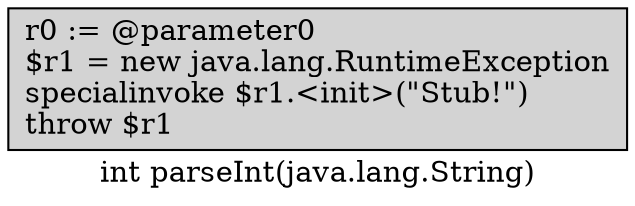digraph "int parseInt(java.lang.String)" {
    label="int parseInt(java.lang.String)";
    node [shape=box];
    "0" [style=filled,fillcolor=gray,style=filled,fillcolor=lightgray,label="r0 := @parameter0\l$r1 = new java.lang.RuntimeException\lspecialinvoke $r1.<init>(\"Stub!\")\lthrow $r1\l",];
}
